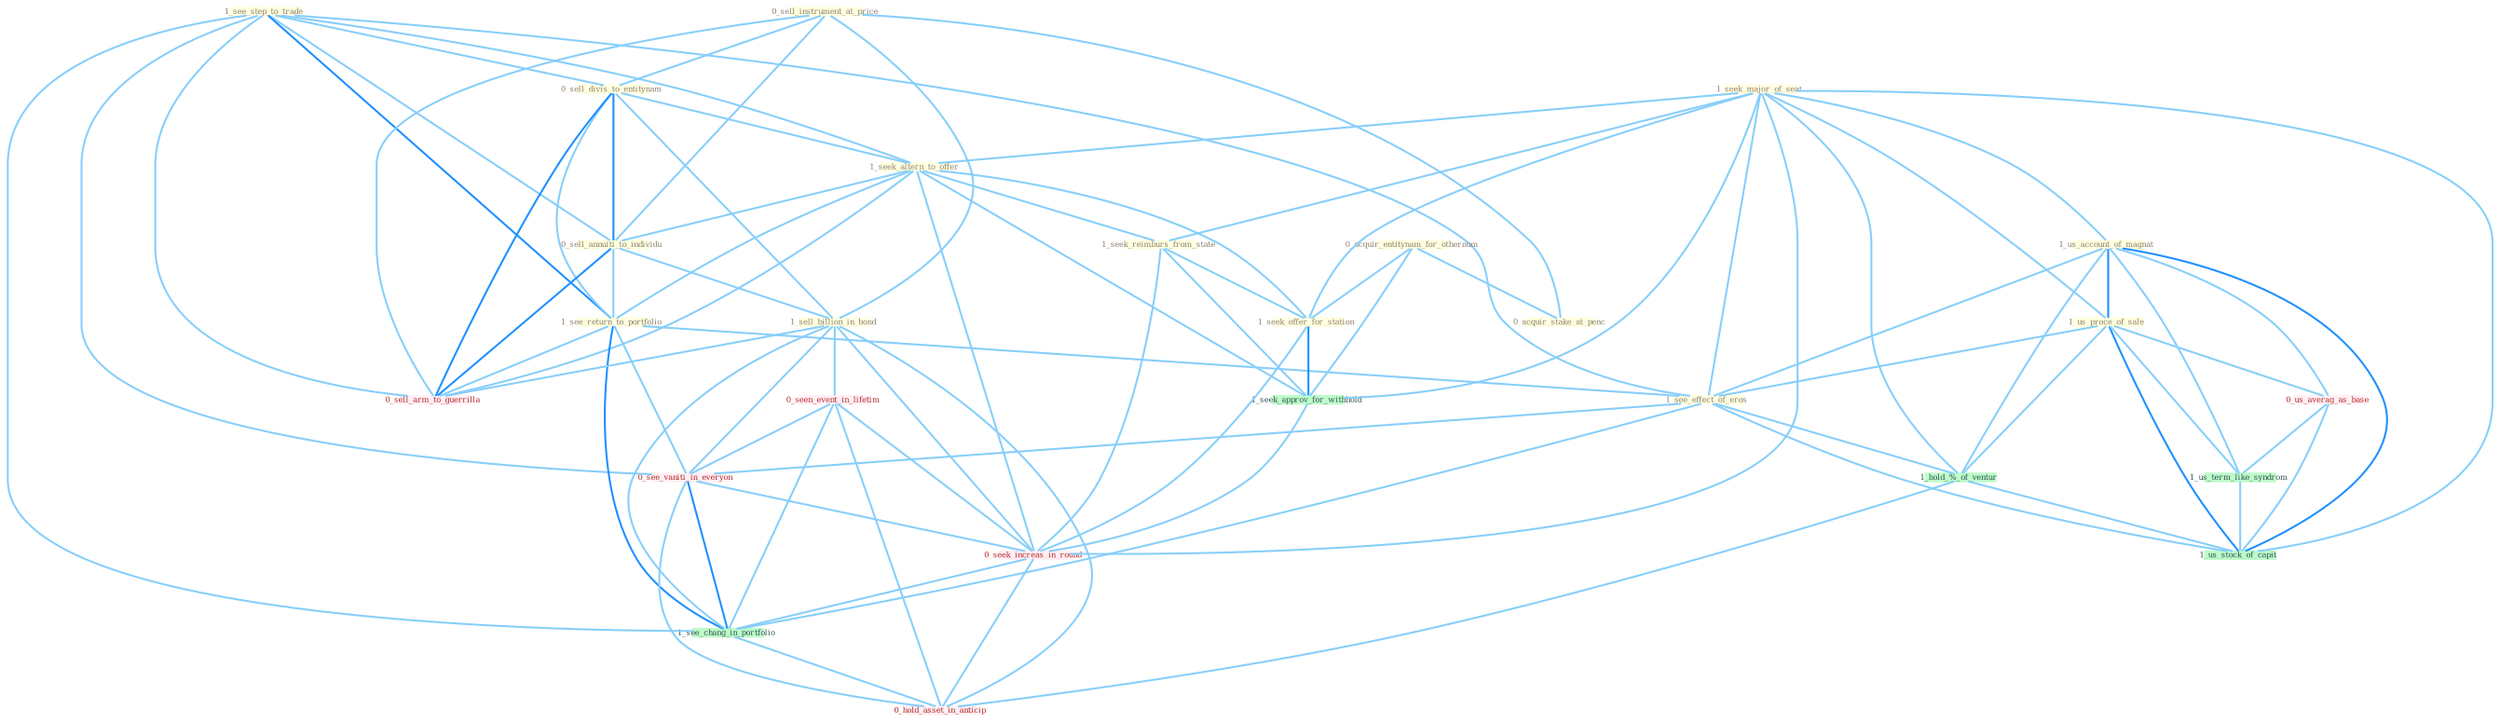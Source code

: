 Graph G{ 
    node
    [shape=polygon,style=filled,width=.5,height=.06,color="#BDFCC9",fixedsize=true,fontsize=4,
    fontcolor="#2f4f4f"];
    {node
    [color="#ffffe0", fontcolor="#8b7d6b"] "1_see_step_to_trade " "0_sell_instrument_at_price " "0_acquir_entitynam_for_othernum " "0_sell_divis_to_entitynam " "1_seek_major_of_seat " "1_seek_altern_to_offer " "1_us_account_of_magnat " "1_us_proce_of_sale " "0_sell_annuiti_to_individu " "1_see_return_to_portfolio " "1_see_effect_of_eros " "0_acquir_stake_at_penc " "1_sell_billion_in_bond " "1_seek_reimburs_from_state " "1_seek_offer_for_station "}
{node [color="#fff0f5", fontcolor="#b22222"] "0_seen_event_in_lifetim " "0_us_averag_as_base " "0_see_vaniti_in_everyon " "0_sell_arm_to_guerrilla " "0_seek_increas_in_round " "0_hold_asset_in_anticip "}
edge [color="#B0E2FF"];

	"1_see_step_to_trade " -- "0_sell_divis_to_entitynam " [w="1", color="#87cefa" ];
	"1_see_step_to_trade " -- "1_seek_altern_to_offer " [w="1", color="#87cefa" ];
	"1_see_step_to_trade " -- "0_sell_annuiti_to_individu " [w="1", color="#87cefa" ];
	"1_see_step_to_trade " -- "1_see_return_to_portfolio " [w="2", color="#1e90ff" , len=0.8];
	"1_see_step_to_trade " -- "1_see_effect_of_eros " [w="1", color="#87cefa" ];
	"1_see_step_to_trade " -- "0_see_vaniti_in_everyon " [w="1", color="#87cefa" ];
	"1_see_step_to_trade " -- "0_sell_arm_to_guerrilla " [w="1", color="#87cefa" ];
	"1_see_step_to_trade " -- "1_see_chang_in_portfolio " [w="1", color="#87cefa" ];
	"0_sell_instrument_at_price " -- "0_sell_divis_to_entitynam " [w="1", color="#87cefa" ];
	"0_sell_instrument_at_price " -- "0_sell_annuiti_to_individu " [w="1", color="#87cefa" ];
	"0_sell_instrument_at_price " -- "0_acquir_stake_at_penc " [w="1", color="#87cefa" ];
	"0_sell_instrument_at_price " -- "1_sell_billion_in_bond " [w="1", color="#87cefa" ];
	"0_sell_instrument_at_price " -- "0_sell_arm_to_guerrilla " [w="1", color="#87cefa" ];
	"0_acquir_entitynam_for_othernum " -- "0_acquir_stake_at_penc " [w="1", color="#87cefa" ];
	"0_acquir_entitynam_for_othernum " -- "1_seek_offer_for_station " [w="1", color="#87cefa" ];
	"0_acquir_entitynam_for_othernum " -- "1_seek_approv_for_withhold " [w="1", color="#87cefa" ];
	"0_sell_divis_to_entitynam " -- "1_seek_altern_to_offer " [w="1", color="#87cefa" ];
	"0_sell_divis_to_entitynam " -- "0_sell_annuiti_to_individu " [w="2", color="#1e90ff" , len=0.8];
	"0_sell_divis_to_entitynam " -- "1_see_return_to_portfolio " [w="1", color="#87cefa" ];
	"0_sell_divis_to_entitynam " -- "1_sell_billion_in_bond " [w="1", color="#87cefa" ];
	"0_sell_divis_to_entitynam " -- "0_sell_arm_to_guerrilla " [w="2", color="#1e90ff" , len=0.8];
	"1_seek_major_of_seat " -- "1_seek_altern_to_offer " [w="1", color="#87cefa" ];
	"1_seek_major_of_seat " -- "1_us_account_of_magnat " [w="1", color="#87cefa" ];
	"1_seek_major_of_seat " -- "1_us_proce_of_sale " [w="1", color="#87cefa" ];
	"1_seek_major_of_seat " -- "1_see_effect_of_eros " [w="1", color="#87cefa" ];
	"1_seek_major_of_seat " -- "1_seek_reimburs_from_state " [w="1", color="#87cefa" ];
	"1_seek_major_of_seat " -- "1_seek_offer_for_station " [w="1", color="#87cefa" ];
	"1_seek_major_of_seat " -- "1_seek_approv_for_withhold " [w="1", color="#87cefa" ];
	"1_seek_major_of_seat " -- "1_hold_%_of_ventur " [w="1", color="#87cefa" ];
	"1_seek_major_of_seat " -- "0_seek_increas_in_round " [w="1", color="#87cefa" ];
	"1_seek_major_of_seat " -- "1_us_stock_of_capit " [w="1", color="#87cefa" ];
	"1_seek_altern_to_offer " -- "0_sell_annuiti_to_individu " [w="1", color="#87cefa" ];
	"1_seek_altern_to_offer " -- "1_see_return_to_portfolio " [w="1", color="#87cefa" ];
	"1_seek_altern_to_offer " -- "1_seek_reimburs_from_state " [w="1", color="#87cefa" ];
	"1_seek_altern_to_offer " -- "1_seek_offer_for_station " [w="1", color="#87cefa" ];
	"1_seek_altern_to_offer " -- "1_seek_approv_for_withhold " [w="1", color="#87cefa" ];
	"1_seek_altern_to_offer " -- "0_sell_arm_to_guerrilla " [w="1", color="#87cefa" ];
	"1_seek_altern_to_offer " -- "0_seek_increas_in_round " [w="1", color="#87cefa" ];
	"1_us_account_of_magnat " -- "1_us_proce_of_sale " [w="2", color="#1e90ff" , len=0.8];
	"1_us_account_of_magnat " -- "1_see_effect_of_eros " [w="1", color="#87cefa" ];
	"1_us_account_of_magnat " -- "0_us_averag_as_base " [w="1", color="#87cefa" ];
	"1_us_account_of_magnat " -- "1_us_term_like_syndrom " [w="1", color="#87cefa" ];
	"1_us_account_of_magnat " -- "1_hold_%_of_ventur " [w="1", color="#87cefa" ];
	"1_us_account_of_magnat " -- "1_us_stock_of_capit " [w="2", color="#1e90ff" , len=0.8];
	"1_us_proce_of_sale " -- "1_see_effect_of_eros " [w="1", color="#87cefa" ];
	"1_us_proce_of_sale " -- "0_us_averag_as_base " [w="1", color="#87cefa" ];
	"1_us_proce_of_sale " -- "1_us_term_like_syndrom " [w="1", color="#87cefa" ];
	"1_us_proce_of_sale " -- "1_hold_%_of_ventur " [w="1", color="#87cefa" ];
	"1_us_proce_of_sale " -- "1_us_stock_of_capit " [w="2", color="#1e90ff" , len=0.8];
	"0_sell_annuiti_to_individu " -- "1_see_return_to_portfolio " [w="1", color="#87cefa" ];
	"0_sell_annuiti_to_individu " -- "1_sell_billion_in_bond " [w="1", color="#87cefa" ];
	"0_sell_annuiti_to_individu " -- "0_sell_arm_to_guerrilla " [w="2", color="#1e90ff" , len=0.8];
	"1_see_return_to_portfolio " -- "1_see_effect_of_eros " [w="1", color="#87cefa" ];
	"1_see_return_to_portfolio " -- "0_see_vaniti_in_everyon " [w="1", color="#87cefa" ];
	"1_see_return_to_portfolio " -- "0_sell_arm_to_guerrilla " [w="1", color="#87cefa" ];
	"1_see_return_to_portfolio " -- "1_see_chang_in_portfolio " [w="2", color="#1e90ff" , len=0.8];
	"1_see_effect_of_eros " -- "1_hold_%_of_ventur " [w="1", color="#87cefa" ];
	"1_see_effect_of_eros " -- "0_see_vaniti_in_everyon " [w="1", color="#87cefa" ];
	"1_see_effect_of_eros " -- "1_us_stock_of_capit " [w="1", color="#87cefa" ];
	"1_see_effect_of_eros " -- "1_see_chang_in_portfolio " [w="1", color="#87cefa" ];
	"1_sell_billion_in_bond " -- "0_seen_event_in_lifetim " [w="1", color="#87cefa" ];
	"1_sell_billion_in_bond " -- "0_see_vaniti_in_everyon " [w="1", color="#87cefa" ];
	"1_sell_billion_in_bond " -- "0_sell_arm_to_guerrilla " [w="1", color="#87cefa" ];
	"1_sell_billion_in_bond " -- "0_seek_increas_in_round " [w="1", color="#87cefa" ];
	"1_sell_billion_in_bond " -- "1_see_chang_in_portfolio " [w="1", color="#87cefa" ];
	"1_sell_billion_in_bond " -- "0_hold_asset_in_anticip " [w="1", color="#87cefa" ];
	"1_seek_reimburs_from_state " -- "1_seek_offer_for_station " [w="1", color="#87cefa" ];
	"1_seek_reimburs_from_state " -- "1_seek_approv_for_withhold " [w="1", color="#87cefa" ];
	"1_seek_reimburs_from_state " -- "0_seek_increas_in_round " [w="1", color="#87cefa" ];
	"1_seek_offer_for_station " -- "1_seek_approv_for_withhold " [w="2", color="#1e90ff" , len=0.8];
	"1_seek_offer_for_station " -- "0_seek_increas_in_round " [w="1", color="#87cefa" ];
	"0_seen_event_in_lifetim " -- "0_see_vaniti_in_everyon " [w="1", color="#87cefa" ];
	"0_seen_event_in_lifetim " -- "0_seek_increas_in_round " [w="1", color="#87cefa" ];
	"0_seen_event_in_lifetim " -- "1_see_chang_in_portfolio " [w="1", color="#87cefa" ];
	"0_seen_event_in_lifetim " -- "0_hold_asset_in_anticip " [w="1", color="#87cefa" ];
	"0_us_averag_as_base " -- "1_us_term_like_syndrom " [w="1", color="#87cefa" ];
	"0_us_averag_as_base " -- "1_us_stock_of_capit " [w="1", color="#87cefa" ];
	"1_us_term_like_syndrom " -- "1_us_stock_of_capit " [w="1", color="#87cefa" ];
	"1_seek_approv_for_withhold " -- "0_seek_increas_in_round " [w="1", color="#87cefa" ];
	"1_hold_%_of_ventur " -- "1_us_stock_of_capit " [w="1", color="#87cefa" ];
	"1_hold_%_of_ventur " -- "0_hold_asset_in_anticip " [w="1", color="#87cefa" ];
	"0_see_vaniti_in_everyon " -- "0_seek_increas_in_round " [w="1", color="#87cefa" ];
	"0_see_vaniti_in_everyon " -- "1_see_chang_in_portfolio " [w="2", color="#1e90ff" , len=0.8];
	"0_see_vaniti_in_everyon " -- "0_hold_asset_in_anticip " [w="1", color="#87cefa" ];
	"0_seek_increas_in_round " -- "1_see_chang_in_portfolio " [w="1", color="#87cefa" ];
	"0_seek_increas_in_round " -- "0_hold_asset_in_anticip " [w="1", color="#87cefa" ];
	"1_see_chang_in_portfolio " -- "0_hold_asset_in_anticip " [w="1", color="#87cefa" ];
}